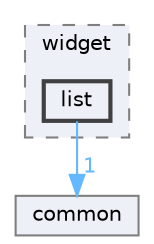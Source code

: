 digraph "C:/microchip/harmony3/gfx/middleware/legato/library/src/gfx/legato/widget/list"
{
 // INTERACTIVE_SVG=YES
 // LATEX_PDF_SIZE
  bgcolor="transparent";
  edge [fontname=Helvetica,fontsize=10,labelfontname=Helvetica,labelfontsize=10];
  node [fontname=Helvetica,fontsize=10,shape=box,height=0.2,width=0.4];
  compound=true
  subgraph clusterdir_139e39c2cbbb9c4d4856e374ea12d038 {
    graph [ bgcolor="#edf0f7", pencolor="grey50", label="widget", fontname=Helvetica,fontsize=10 style="filled,dashed", URL="dir_139e39c2cbbb9c4d4856e374ea12d038.html",tooltip=""]
  dir_17dc6ecd1b604ac8f67dd1adf1caa689 [label="list", fillcolor="#edf0f7", color="grey25", style="filled,bold", URL="dir_17dc6ecd1b604ac8f67dd1adf1caa689.html",tooltip=""];
  }
  dir_b3f224f181338695a4734ca3080f2eb5 [label="common", fillcolor="#edf0f7", color="grey50", style="filled", URL="dir_b3f224f181338695a4734ca3080f2eb5.html",tooltip=""];
  dir_17dc6ecd1b604ac8f67dd1adf1caa689->dir_b3f224f181338695a4734ca3080f2eb5 [headlabel="1", labeldistance=1.5 headhref="dir_000070_000011.html" color="steelblue1" fontcolor="steelblue1"];
}
